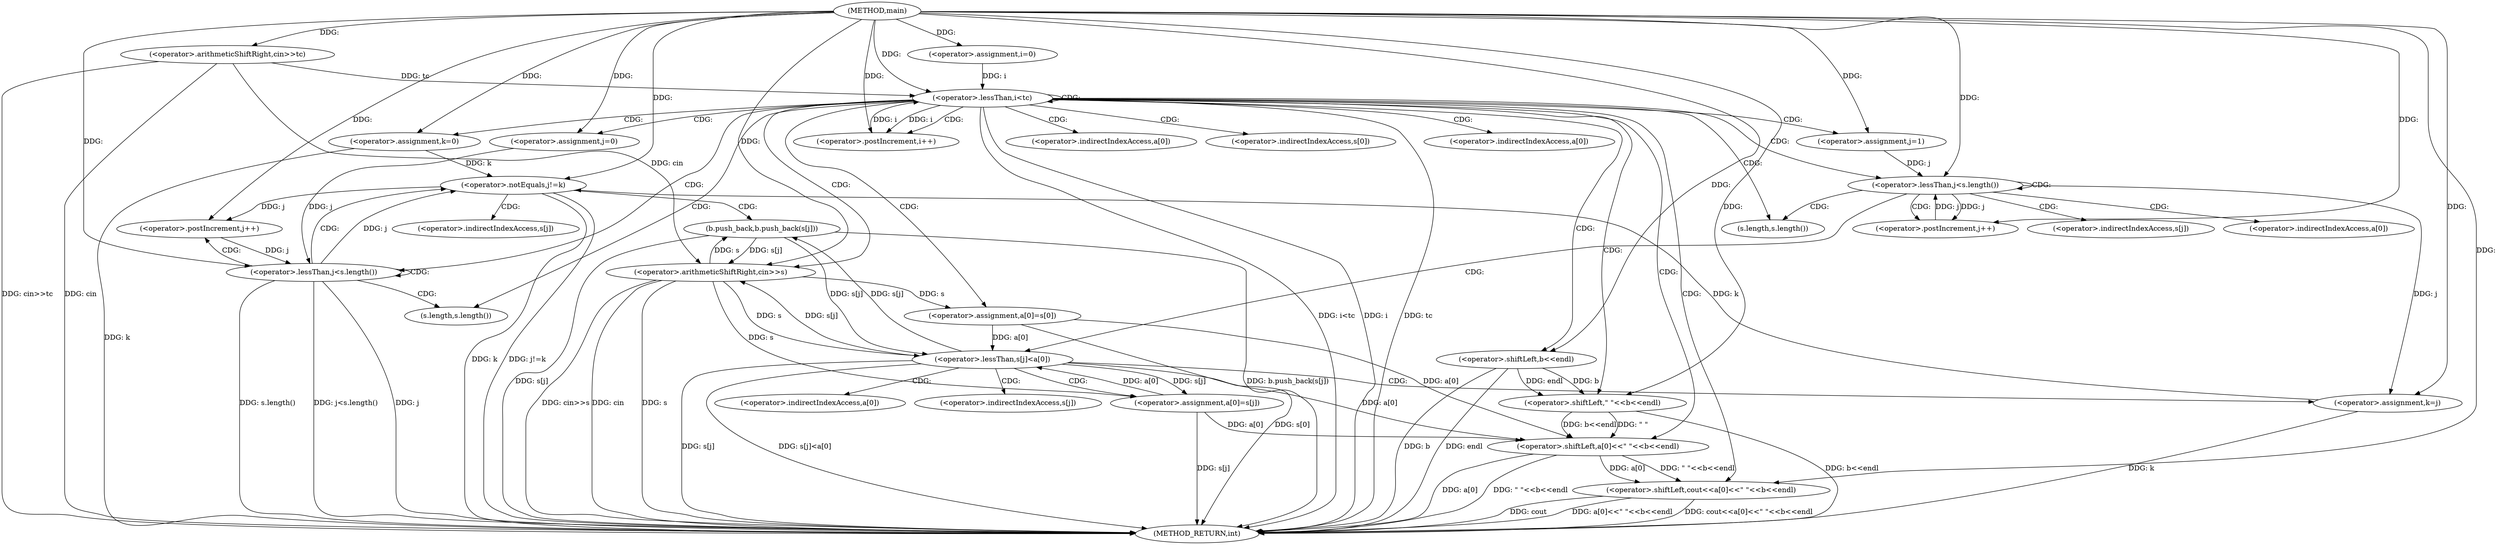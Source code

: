 digraph "main" {  
"1000101" [label = "(METHOD,main)" ]
"1000196" [label = "(METHOD_RETURN,int)" ]
"1000104" [label = "(<operator>.arithmeticShiftRight,cin>>tc)" ]
"1000109" [label = "(<operator>.assignment,i=0)" ]
"1000112" [label = "(<operator>.lessThan,i<tc)" ]
"1000115" [label = "(<operator>.postIncrement,i++)" ]
"1000122" [label = "(<operator>.assignment,k=0)" ]
"1000125" [label = "(<operator>.arithmeticShiftRight,cin>>s)" ]
"1000128" [label = "(<operator>.assignment,a[0]=s[0])" ]
"1000185" [label = "(<operator>.shiftLeft,cout<<a[0]<<\" \"<<b<<endl)" ]
"1000137" [label = "(<operator>.assignment,j=1)" ]
"1000140" [label = "(<operator>.lessThan,j<s.length())" ]
"1000143" [label = "(<operator>.postIncrement,j++)" ]
"1000167" [label = "(<operator>.assignment,j=0)" ]
"1000170" [label = "(<operator>.lessThan,j<s.length())" ]
"1000173" [label = "(<operator>.postIncrement,j++)" ]
"1000187" [label = "(<operator>.shiftLeft,a[0]<<\" \"<<b<<endl)" ]
"1000147" [label = "(<operator>.lessThan,s[j]<a[0])" ]
"1000177" [label = "(<operator>.notEquals,j!=k)" ]
"1000191" [label = "(<operator>.shiftLeft,\" \"<<b<<endl)" ]
"1000155" [label = "(<operator>.assignment,a[0]=s[j])" ]
"1000162" [label = "(<operator>.assignment,k=j)" ]
"1000181" [label = "(b.push_back,b.push_back(s[j]))" ]
"1000193" [label = "(<operator>.shiftLeft,b<<endl)" ]
"1000129" [label = "(<operator>.indirectIndexAccess,a[0])" ]
"1000132" [label = "(<operator>.indirectIndexAccess,s[0])" ]
"1000142" [label = "(s.length,s.length())" ]
"1000172" [label = "(s.length,s.length())" ]
"1000188" [label = "(<operator>.indirectIndexAccess,a[0])" ]
"1000148" [label = "(<operator>.indirectIndexAccess,s[j])" ]
"1000151" [label = "(<operator>.indirectIndexAccess,a[0])" ]
"1000156" [label = "(<operator>.indirectIndexAccess,a[0])" ]
"1000159" [label = "(<operator>.indirectIndexAccess,s[j])" ]
"1000182" [label = "(<operator>.indirectIndexAccess,s[j])" ]
  "1000104" -> "1000196"  [ label = "DDG: cin"] 
  "1000104" -> "1000196"  [ label = "DDG: cin>>tc"] 
  "1000112" -> "1000196"  [ label = "DDG: i"] 
  "1000112" -> "1000196"  [ label = "DDG: tc"] 
  "1000112" -> "1000196"  [ label = "DDG: i<tc"] 
  "1000122" -> "1000196"  [ label = "DDG: k"] 
  "1000125" -> "1000196"  [ label = "DDG: cin"] 
  "1000125" -> "1000196"  [ label = "DDG: s"] 
  "1000125" -> "1000196"  [ label = "DDG: cin>>s"] 
  "1000128" -> "1000196"  [ label = "DDG: s[0]"] 
  "1000170" -> "1000196"  [ label = "DDG: j"] 
  "1000170" -> "1000196"  [ label = "DDG: s.length()"] 
  "1000170" -> "1000196"  [ label = "DDG: j<s.length()"] 
  "1000187" -> "1000196"  [ label = "DDG: a[0]"] 
  "1000193" -> "1000196"  [ label = "DDG: b"] 
  "1000191" -> "1000196"  [ label = "DDG: b<<endl"] 
  "1000187" -> "1000196"  [ label = "DDG: \" \"<<b<<endl"] 
  "1000185" -> "1000196"  [ label = "DDG: a[0]<<\" \"<<b<<endl"] 
  "1000185" -> "1000196"  [ label = "DDG: cout<<a[0]<<\" \"<<b<<endl"] 
  "1000177" -> "1000196"  [ label = "DDG: k"] 
  "1000177" -> "1000196"  [ label = "DDG: j!=k"] 
  "1000181" -> "1000196"  [ label = "DDG: s[j]"] 
  "1000181" -> "1000196"  [ label = "DDG: b.push_back(s[j])"] 
  "1000147" -> "1000196"  [ label = "DDG: s[j]"] 
  "1000147" -> "1000196"  [ label = "DDG: s[j]<a[0]"] 
  "1000155" -> "1000196"  [ label = "DDG: s[j]"] 
  "1000162" -> "1000196"  [ label = "DDG: k"] 
  "1000185" -> "1000196"  [ label = "DDG: cout"] 
  "1000193" -> "1000196"  [ label = "DDG: endl"] 
  "1000101" -> "1000104"  [ label = "DDG: "] 
  "1000101" -> "1000109"  [ label = "DDG: "] 
  "1000109" -> "1000112"  [ label = "DDG: i"] 
  "1000115" -> "1000112"  [ label = "DDG: i"] 
  "1000101" -> "1000112"  [ label = "DDG: "] 
  "1000104" -> "1000112"  [ label = "DDG: tc"] 
  "1000112" -> "1000115"  [ label = "DDG: i"] 
  "1000101" -> "1000115"  [ label = "DDG: "] 
  "1000101" -> "1000122"  [ label = "DDG: "] 
  "1000125" -> "1000128"  [ label = "DDG: s"] 
  "1000104" -> "1000125"  [ label = "DDG: cin"] 
  "1000101" -> "1000125"  [ label = "DDG: "] 
  "1000181" -> "1000125"  [ label = "DDG: s[j]"] 
  "1000147" -> "1000125"  [ label = "DDG: s[j]"] 
  "1000101" -> "1000137"  [ label = "DDG: "] 
  "1000101" -> "1000167"  [ label = "DDG: "] 
  "1000101" -> "1000185"  [ label = "DDG: "] 
  "1000187" -> "1000185"  [ label = "DDG: a[0]"] 
  "1000187" -> "1000185"  [ label = "DDG: \" \"<<b<<endl"] 
  "1000137" -> "1000140"  [ label = "DDG: j"] 
  "1000143" -> "1000140"  [ label = "DDG: j"] 
  "1000101" -> "1000140"  [ label = "DDG: "] 
  "1000140" -> "1000143"  [ label = "DDG: j"] 
  "1000101" -> "1000143"  [ label = "DDG: "] 
  "1000167" -> "1000170"  [ label = "DDG: j"] 
  "1000173" -> "1000170"  [ label = "DDG: j"] 
  "1000101" -> "1000170"  [ label = "DDG: "] 
  "1000177" -> "1000173"  [ label = "DDG: j"] 
  "1000101" -> "1000173"  [ label = "DDG: "] 
  "1000128" -> "1000187"  [ label = "DDG: a[0]"] 
  "1000147" -> "1000187"  [ label = "DDG: a[0]"] 
  "1000155" -> "1000187"  [ label = "DDG: a[0]"] 
  "1000191" -> "1000187"  [ label = "DDG: b<<endl"] 
  "1000191" -> "1000187"  [ label = "DDG: \" \""] 
  "1000101" -> "1000191"  [ label = "DDG: "] 
  "1000193" -> "1000191"  [ label = "DDG: endl"] 
  "1000193" -> "1000191"  [ label = "DDG: b"] 
  "1000125" -> "1000147"  [ label = "DDG: s"] 
  "1000181" -> "1000147"  [ label = "DDG: s[j]"] 
  "1000128" -> "1000147"  [ label = "DDG: a[0]"] 
  "1000155" -> "1000147"  [ label = "DDG: a[0]"] 
  "1000125" -> "1000155"  [ label = "DDG: s"] 
  "1000147" -> "1000155"  [ label = "DDG: s[j]"] 
  "1000140" -> "1000162"  [ label = "DDG: j"] 
  "1000101" -> "1000162"  [ label = "DDG: "] 
  "1000170" -> "1000177"  [ label = "DDG: j"] 
  "1000101" -> "1000177"  [ label = "DDG: "] 
  "1000122" -> "1000177"  [ label = "DDG: k"] 
  "1000162" -> "1000177"  [ label = "DDG: k"] 
  "1000101" -> "1000193"  [ label = "DDG: "] 
  "1000125" -> "1000181"  [ label = "DDG: s"] 
  "1000147" -> "1000181"  [ label = "DDG: s[j]"] 
  "1000112" -> "1000125"  [ label = "CDG: "] 
  "1000112" -> "1000191"  [ label = "CDG: "] 
  "1000112" -> "1000142"  [ label = "CDG: "] 
  "1000112" -> "1000128"  [ label = "CDG: "] 
  "1000112" -> "1000172"  [ label = "CDG: "] 
  "1000112" -> "1000122"  [ label = "CDG: "] 
  "1000112" -> "1000112"  [ label = "CDG: "] 
  "1000112" -> "1000188"  [ label = "CDG: "] 
  "1000112" -> "1000167"  [ label = "CDG: "] 
  "1000112" -> "1000132"  [ label = "CDG: "] 
  "1000112" -> "1000137"  [ label = "CDG: "] 
  "1000112" -> "1000129"  [ label = "CDG: "] 
  "1000112" -> "1000170"  [ label = "CDG: "] 
  "1000112" -> "1000193"  [ label = "CDG: "] 
  "1000112" -> "1000115"  [ label = "CDG: "] 
  "1000112" -> "1000187"  [ label = "CDG: "] 
  "1000112" -> "1000140"  [ label = "CDG: "] 
  "1000112" -> "1000185"  [ label = "CDG: "] 
  "1000140" -> "1000142"  [ label = "CDG: "] 
  "1000140" -> "1000148"  [ label = "CDG: "] 
  "1000140" -> "1000143"  [ label = "CDG: "] 
  "1000140" -> "1000147"  [ label = "CDG: "] 
  "1000140" -> "1000151"  [ label = "CDG: "] 
  "1000140" -> "1000140"  [ label = "CDG: "] 
  "1000170" -> "1000172"  [ label = "CDG: "] 
  "1000170" -> "1000173"  [ label = "CDG: "] 
  "1000170" -> "1000170"  [ label = "CDG: "] 
  "1000170" -> "1000177"  [ label = "CDG: "] 
  "1000147" -> "1000156"  [ label = "CDG: "] 
  "1000147" -> "1000159"  [ label = "CDG: "] 
  "1000147" -> "1000155"  [ label = "CDG: "] 
  "1000147" -> "1000162"  [ label = "CDG: "] 
  "1000177" -> "1000182"  [ label = "CDG: "] 
  "1000177" -> "1000181"  [ label = "CDG: "] 
}
